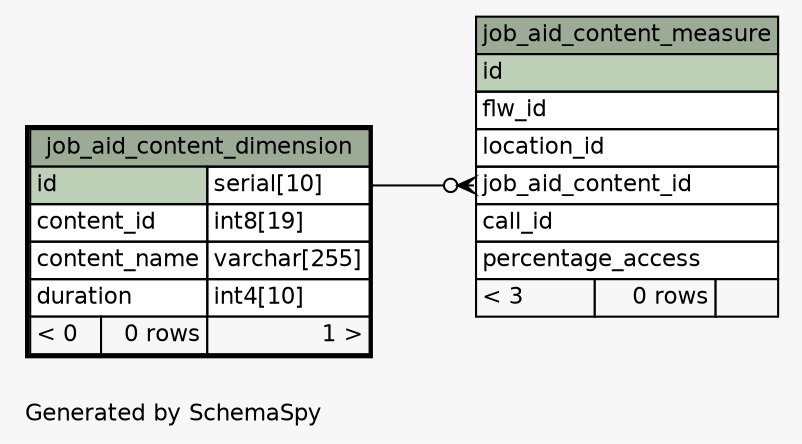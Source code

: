 // dot 2.26.3 on Linux 2.6.38-11-generic-pae
// SchemaSpy rev 590
digraph "oneDegreeRelationshipsDiagram" {
  graph [
    rankdir="RL"
    bgcolor="#f7f7f7"
    label="\nGenerated by SchemaSpy"
    labeljust="l"
    nodesep="0.18"
    ranksep="0.46"
    fontname="Helvetica"
    fontsize="11"
  ];
  node [
    fontname="Helvetica"
    fontsize="11"
    shape="plaintext"
  ];
  edge [
    arrowsize="0.8"
  ];
  "job_aid_content_measure":"job_aid_content_id":w -> "job_aid_content_dimension":"id.type":e [arrowhead=none dir=back arrowtail=crowodot];
  "job_aid_content_dimension" [
    label=<
    <TABLE BORDER="2" CELLBORDER="1" CELLSPACING="0" BGCOLOR="#ffffff">
      <TR><TD COLSPAN="3" BGCOLOR="#9bab96" ALIGN="CENTER">job_aid_content_dimension</TD></TR>
      <TR><TD PORT="id" COLSPAN="2" BGCOLOR="#bed1b8" ALIGN="LEFT">id</TD><TD PORT="id.type" ALIGN="LEFT">serial[10]</TD></TR>
      <TR><TD PORT="content_id" COLSPAN="2" ALIGN="LEFT">content_id</TD><TD PORT="content_id.type" ALIGN="LEFT">int8[19]</TD></TR>
      <TR><TD PORT="content_name" COLSPAN="2" ALIGN="LEFT">content_name</TD><TD PORT="content_name.type" ALIGN="LEFT">varchar[255]</TD></TR>
      <TR><TD PORT="duration" COLSPAN="2" ALIGN="LEFT">duration</TD><TD PORT="duration.type" ALIGN="LEFT">int4[10]</TD></TR>
      <TR><TD ALIGN="LEFT" BGCOLOR="#f7f7f7">&lt; 0</TD><TD ALIGN="RIGHT" BGCOLOR="#f7f7f7">0 rows</TD><TD ALIGN="RIGHT" BGCOLOR="#f7f7f7">1 &gt;</TD></TR>
    </TABLE>>
    URL="job_aid_content_dimension.html"
    tooltip="job_aid_content_dimension"
  ];
  "job_aid_content_measure" [
    label=<
    <TABLE BORDER="0" CELLBORDER="1" CELLSPACING="0" BGCOLOR="#ffffff">
      <TR><TD COLSPAN="3" BGCOLOR="#9bab96" ALIGN="CENTER">job_aid_content_measure</TD></TR>
      <TR><TD PORT="id" COLSPAN="3" BGCOLOR="#bed1b8" ALIGN="LEFT">id</TD></TR>
      <TR><TD PORT="flw_id" COLSPAN="3" ALIGN="LEFT">flw_id</TD></TR>
      <TR><TD PORT="location_id" COLSPAN="3" ALIGN="LEFT">location_id</TD></TR>
      <TR><TD PORT="job_aid_content_id" COLSPAN="3" ALIGN="LEFT">job_aid_content_id</TD></TR>
      <TR><TD PORT="call_id" COLSPAN="3" ALIGN="LEFT">call_id</TD></TR>
      <TR><TD PORT="percentage_access" COLSPAN="3" ALIGN="LEFT">percentage_access</TD></TR>
      <TR><TD ALIGN="LEFT" BGCOLOR="#f7f7f7">&lt; 3</TD><TD ALIGN="RIGHT" BGCOLOR="#f7f7f7">0 rows</TD><TD ALIGN="RIGHT" BGCOLOR="#f7f7f7">  </TD></TR>
    </TABLE>>
    URL="job_aid_content_measure.html"
    tooltip="job_aid_content_measure"
  ];
}

